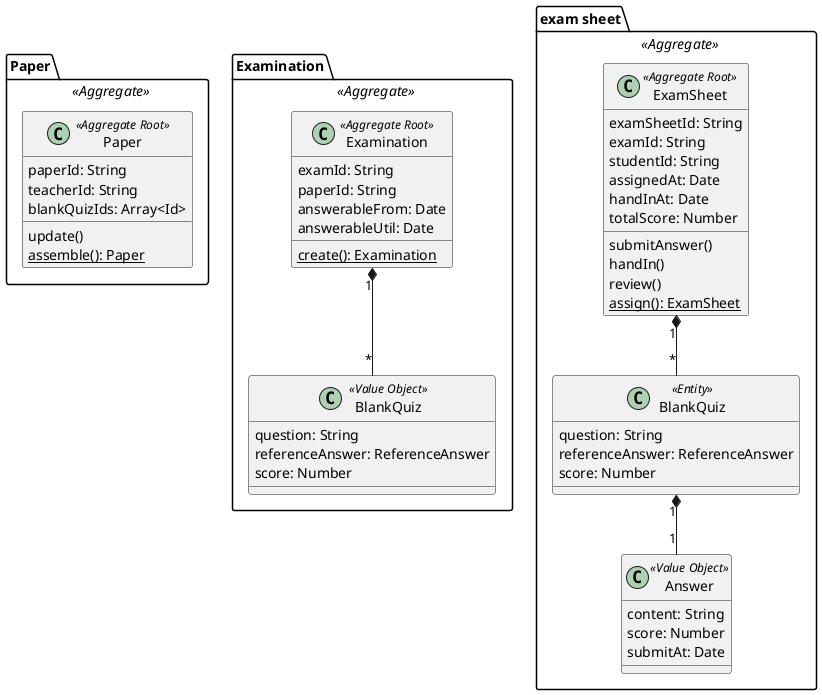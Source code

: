 @startuml

package Paper <<Aggregate>>  {

    class "Paper" as p <<Aggregate Root>> {
        paperId: String
        teacherId: String
        blankQuizIds: Array<Id>
        update()
        {static} assemble(): Paper
    }
}

package Examination <<Aggregate>>  {

    class Examination <<Aggregate Root>> {
        examId: String
        paperId: String
        answerableFrom: Date
        answerableUtil: Date
        {static} create(): Examination
    }

    class "BlankQuiz" as b <<Value Object>>{
        question: String
        referenceAnswer: ReferenceAnswer
        score: Number
    }

    Examination "1" *-- "*" b
}

package "exam sheet" <<Aggregate>>  {

    class ExamSheet <<Aggregate Root>> {
        examSheetId: String
        examId: String
        studentId: String
        assignedAt: Date
        handInAt: Date
        totalScore: Number
        submitAnswer()
        handIn()
        review()
        {static} assign(): ExamSheet
    }

    class BlankQuiz <<Entity>> {
        question: String
        referenceAnswer: ReferenceAnswer
        score: Number
    }

    class Answer <<Value Object>> {
        content: String
        score: Number
        submitAt: Date
    }

    ExamSheet "1" *-- "*" BlankQuiz
    BlankQuiz "1" *-- "1" Answer
}

@enduml
